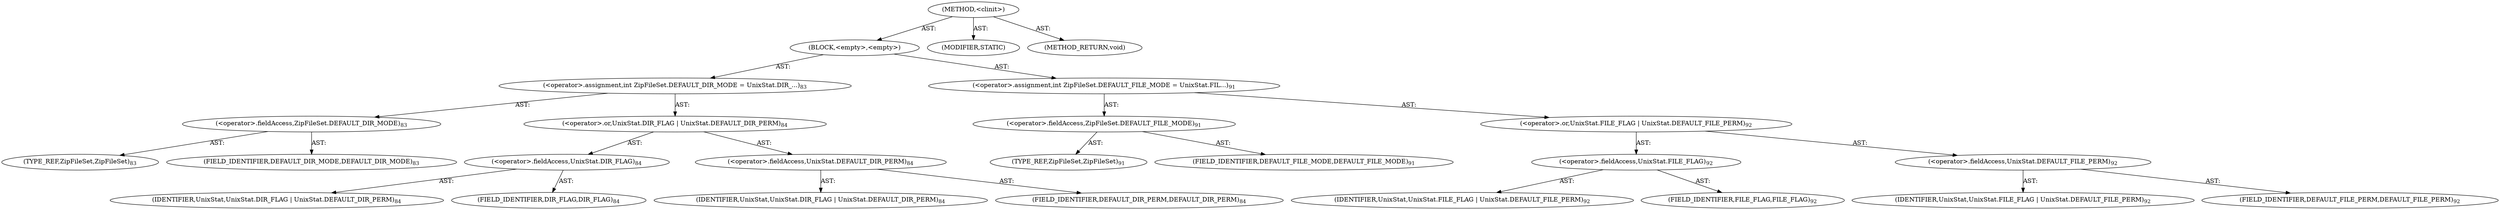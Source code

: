 digraph "&lt;clinit&gt;" {  
"111669149715" [label = <(METHOD,&lt;clinit&gt;)> ]
"25769803824" [label = <(BLOCK,&lt;empty&gt;,&lt;empty&gt;)> ]
"30064771312" [label = <(&lt;operator&gt;.assignment,int ZipFileSet.DEFAULT_DIR_MODE = UnixStat.DIR_...)<SUB>83</SUB>> ]
"30064771313" [label = <(&lt;operator&gt;.fieldAccess,ZipFileSet.DEFAULT_DIR_MODE)<SUB>83</SUB>> ]
"180388626450" [label = <(TYPE_REF,ZipFileSet,ZipFileSet)<SUB>83</SUB>> ]
"55834574927" [label = <(FIELD_IDENTIFIER,DEFAULT_DIR_MODE,DEFAULT_DIR_MODE)<SUB>83</SUB>> ]
"30064771314" [label = <(&lt;operator&gt;.or,UnixStat.DIR_FLAG | UnixStat.DEFAULT_DIR_PERM)<SUB>84</SUB>> ]
"30064771315" [label = <(&lt;operator&gt;.fieldAccess,UnixStat.DIR_FLAG)<SUB>84</SUB>> ]
"68719476913" [label = <(IDENTIFIER,UnixStat,UnixStat.DIR_FLAG | UnixStat.DEFAULT_DIR_PERM)<SUB>84</SUB>> ]
"55834574928" [label = <(FIELD_IDENTIFIER,DIR_FLAG,DIR_FLAG)<SUB>84</SUB>> ]
"30064771316" [label = <(&lt;operator&gt;.fieldAccess,UnixStat.DEFAULT_DIR_PERM)<SUB>84</SUB>> ]
"68719476914" [label = <(IDENTIFIER,UnixStat,UnixStat.DIR_FLAG | UnixStat.DEFAULT_DIR_PERM)<SUB>84</SUB>> ]
"55834574929" [label = <(FIELD_IDENTIFIER,DEFAULT_DIR_PERM,DEFAULT_DIR_PERM)<SUB>84</SUB>> ]
"30064771317" [label = <(&lt;operator&gt;.assignment,int ZipFileSet.DEFAULT_FILE_MODE = UnixStat.FIL...)<SUB>91</SUB>> ]
"30064771318" [label = <(&lt;operator&gt;.fieldAccess,ZipFileSet.DEFAULT_FILE_MODE)<SUB>91</SUB>> ]
"180388626451" [label = <(TYPE_REF,ZipFileSet,ZipFileSet)<SUB>91</SUB>> ]
"55834574930" [label = <(FIELD_IDENTIFIER,DEFAULT_FILE_MODE,DEFAULT_FILE_MODE)<SUB>91</SUB>> ]
"30064771319" [label = <(&lt;operator&gt;.or,UnixStat.FILE_FLAG | UnixStat.DEFAULT_FILE_PERM)<SUB>92</SUB>> ]
"30064771320" [label = <(&lt;operator&gt;.fieldAccess,UnixStat.FILE_FLAG)<SUB>92</SUB>> ]
"68719476915" [label = <(IDENTIFIER,UnixStat,UnixStat.FILE_FLAG | UnixStat.DEFAULT_FILE_PERM)<SUB>92</SUB>> ]
"55834574931" [label = <(FIELD_IDENTIFIER,FILE_FLAG,FILE_FLAG)<SUB>92</SUB>> ]
"30064771321" [label = <(&lt;operator&gt;.fieldAccess,UnixStat.DEFAULT_FILE_PERM)<SUB>92</SUB>> ]
"68719476916" [label = <(IDENTIFIER,UnixStat,UnixStat.FILE_FLAG | UnixStat.DEFAULT_FILE_PERM)<SUB>92</SUB>> ]
"55834574932" [label = <(FIELD_IDENTIFIER,DEFAULT_FILE_PERM,DEFAULT_FILE_PERM)<SUB>92</SUB>> ]
"133143986226" [label = <(MODIFIER,STATIC)> ]
"128849018899" [label = <(METHOD_RETURN,void)> ]
  "111669149715" -> "25769803824"  [ label = "AST: "] 
  "111669149715" -> "133143986226"  [ label = "AST: "] 
  "111669149715" -> "128849018899"  [ label = "AST: "] 
  "25769803824" -> "30064771312"  [ label = "AST: "] 
  "25769803824" -> "30064771317"  [ label = "AST: "] 
  "30064771312" -> "30064771313"  [ label = "AST: "] 
  "30064771312" -> "30064771314"  [ label = "AST: "] 
  "30064771313" -> "180388626450"  [ label = "AST: "] 
  "30064771313" -> "55834574927"  [ label = "AST: "] 
  "30064771314" -> "30064771315"  [ label = "AST: "] 
  "30064771314" -> "30064771316"  [ label = "AST: "] 
  "30064771315" -> "68719476913"  [ label = "AST: "] 
  "30064771315" -> "55834574928"  [ label = "AST: "] 
  "30064771316" -> "68719476914"  [ label = "AST: "] 
  "30064771316" -> "55834574929"  [ label = "AST: "] 
  "30064771317" -> "30064771318"  [ label = "AST: "] 
  "30064771317" -> "30064771319"  [ label = "AST: "] 
  "30064771318" -> "180388626451"  [ label = "AST: "] 
  "30064771318" -> "55834574930"  [ label = "AST: "] 
  "30064771319" -> "30064771320"  [ label = "AST: "] 
  "30064771319" -> "30064771321"  [ label = "AST: "] 
  "30064771320" -> "68719476915"  [ label = "AST: "] 
  "30064771320" -> "55834574931"  [ label = "AST: "] 
  "30064771321" -> "68719476916"  [ label = "AST: "] 
  "30064771321" -> "55834574932"  [ label = "AST: "] 
}
